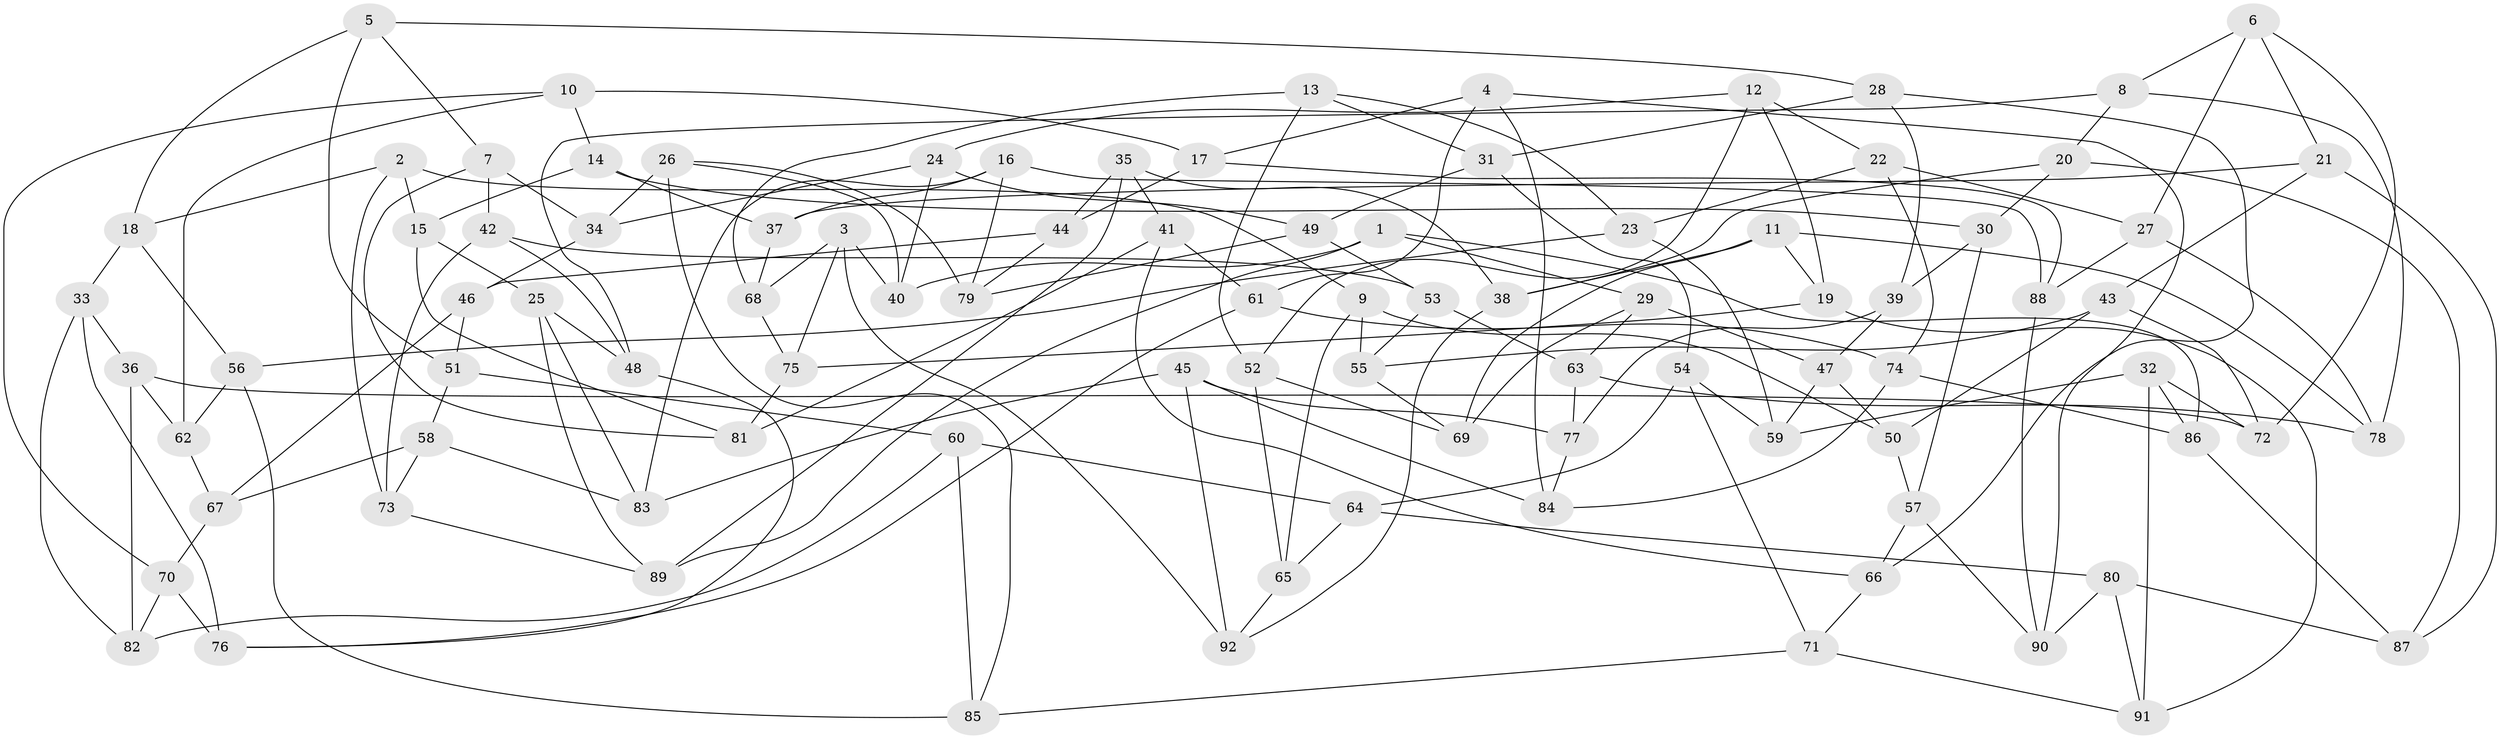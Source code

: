 // coarse degree distribution, {8: 0.08108108108108109, 7: 0.13513513513513514, 6: 0.43243243243243246, 5: 0.2702702702702703, 4: 0.05405405405405406, 9: 0.02702702702702703}
// Generated by graph-tools (version 1.1) at 2025/38/03/04/25 23:38:14]
// undirected, 92 vertices, 184 edges
graph export_dot {
  node [color=gray90,style=filled];
  1;
  2;
  3;
  4;
  5;
  6;
  7;
  8;
  9;
  10;
  11;
  12;
  13;
  14;
  15;
  16;
  17;
  18;
  19;
  20;
  21;
  22;
  23;
  24;
  25;
  26;
  27;
  28;
  29;
  30;
  31;
  32;
  33;
  34;
  35;
  36;
  37;
  38;
  39;
  40;
  41;
  42;
  43;
  44;
  45;
  46;
  47;
  48;
  49;
  50;
  51;
  52;
  53;
  54;
  55;
  56;
  57;
  58;
  59;
  60;
  61;
  62;
  63;
  64;
  65;
  66;
  67;
  68;
  69;
  70;
  71;
  72;
  73;
  74;
  75;
  76;
  77;
  78;
  79;
  80;
  81;
  82;
  83;
  84;
  85;
  86;
  87;
  88;
  89;
  90;
  91;
  92;
  1 -- 40;
  1 -- 29;
  1 -- 86;
  1 -- 89;
  2 -- 9;
  2 -- 73;
  2 -- 15;
  2 -- 18;
  3 -- 92;
  3 -- 40;
  3 -- 75;
  3 -- 68;
  4 -- 61;
  4 -- 84;
  4 -- 90;
  4 -- 17;
  5 -- 28;
  5 -- 7;
  5 -- 51;
  5 -- 18;
  6 -- 21;
  6 -- 8;
  6 -- 27;
  6 -- 72;
  7 -- 42;
  7 -- 81;
  7 -- 34;
  8 -- 78;
  8 -- 48;
  8 -- 20;
  9 -- 65;
  9 -- 50;
  9 -- 55;
  10 -- 14;
  10 -- 70;
  10 -- 17;
  10 -- 62;
  11 -- 19;
  11 -- 69;
  11 -- 38;
  11 -- 78;
  12 -- 24;
  12 -- 22;
  12 -- 52;
  12 -- 19;
  13 -- 31;
  13 -- 68;
  13 -- 52;
  13 -- 23;
  14 -- 37;
  14 -- 30;
  14 -- 15;
  15 -- 25;
  15 -- 81;
  16 -- 37;
  16 -- 79;
  16 -- 83;
  16 -- 88;
  17 -- 44;
  17 -- 88;
  18 -- 56;
  18 -- 33;
  19 -- 75;
  19 -- 91;
  20 -- 87;
  20 -- 38;
  20 -- 30;
  21 -- 87;
  21 -- 37;
  21 -- 43;
  22 -- 27;
  22 -- 74;
  22 -- 23;
  23 -- 59;
  23 -- 56;
  24 -- 40;
  24 -- 34;
  24 -- 49;
  25 -- 83;
  25 -- 89;
  25 -- 48;
  26 -- 34;
  26 -- 85;
  26 -- 40;
  26 -- 79;
  27 -- 78;
  27 -- 88;
  28 -- 39;
  28 -- 66;
  28 -- 31;
  29 -- 47;
  29 -- 69;
  29 -- 63;
  30 -- 57;
  30 -- 39;
  31 -- 49;
  31 -- 54;
  32 -- 91;
  32 -- 72;
  32 -- 59;
  32 -- 86;
  33 -- 36;
  33 -- 76;
  33 -- 82;
  34 -- 46;
  35 -- 89;
  35 -- 41;
  35 -- 38;
  35 -- 44;
  36 -- 62;
  36 -- 72;
  36 -- 82;
  37 -- 68;
  38 -- 92;
  39 -- 77;
  39 -- 47;
  41 -- 61;
  41 -- 81;
  41 -- 66;
  42 -- 48;
  42 -- 73;
  42 -- 53;
  43 -- 55;
  43 -- 50;
  43 -- 72;
  44 -- 46;
  44 -- 79;
  45 -- 84;
  45 -- 83;
  45 -- 77;
  45 -- 92;
  46 -- 51;
  46 -- 67;
  47 -- 59;
  47 -- 50;
  48 -- 76;
  49 -- 53;
  49 -- 79;
  50 -- 57;
  51 -- 58;
  51 -- 60;
  52 -- 69;
  52 -- 65;
  53 -- 63;
  53 -- 55;
  54 -- 71;
  54 -- 59;
  54 -- 64;
  55 -- 69;
  56 -- 85;
  56 -- 62;
  57 -- 66;
  57 -- 90;
  58 -- 73;
  58 -- 67;
  58 -- 83;
  60 -- 64;
  60 -- 82;
  60 -- 85;
  61 -- 76;
  61 -- 74;
  62 -- 67;
  63 -- 77;
  63 -- 78;
  64 -- 65;
  64 -- 80;
  65 -- 92;
  66 -- 71;
  67 -- 70;
  68 -- 75;
  70 -- 76;
  70 -- 82;
  71 -- 85;
  71 -- 91;
  73 -- 89;
  74 -- 84;
  74 -- 86;
  75 -- 81;
  77 -- 84;
  80 -- 91;
  80 -- 87;
  80 -- 90;
  86 -- 87;
  88 -- 90;
}
